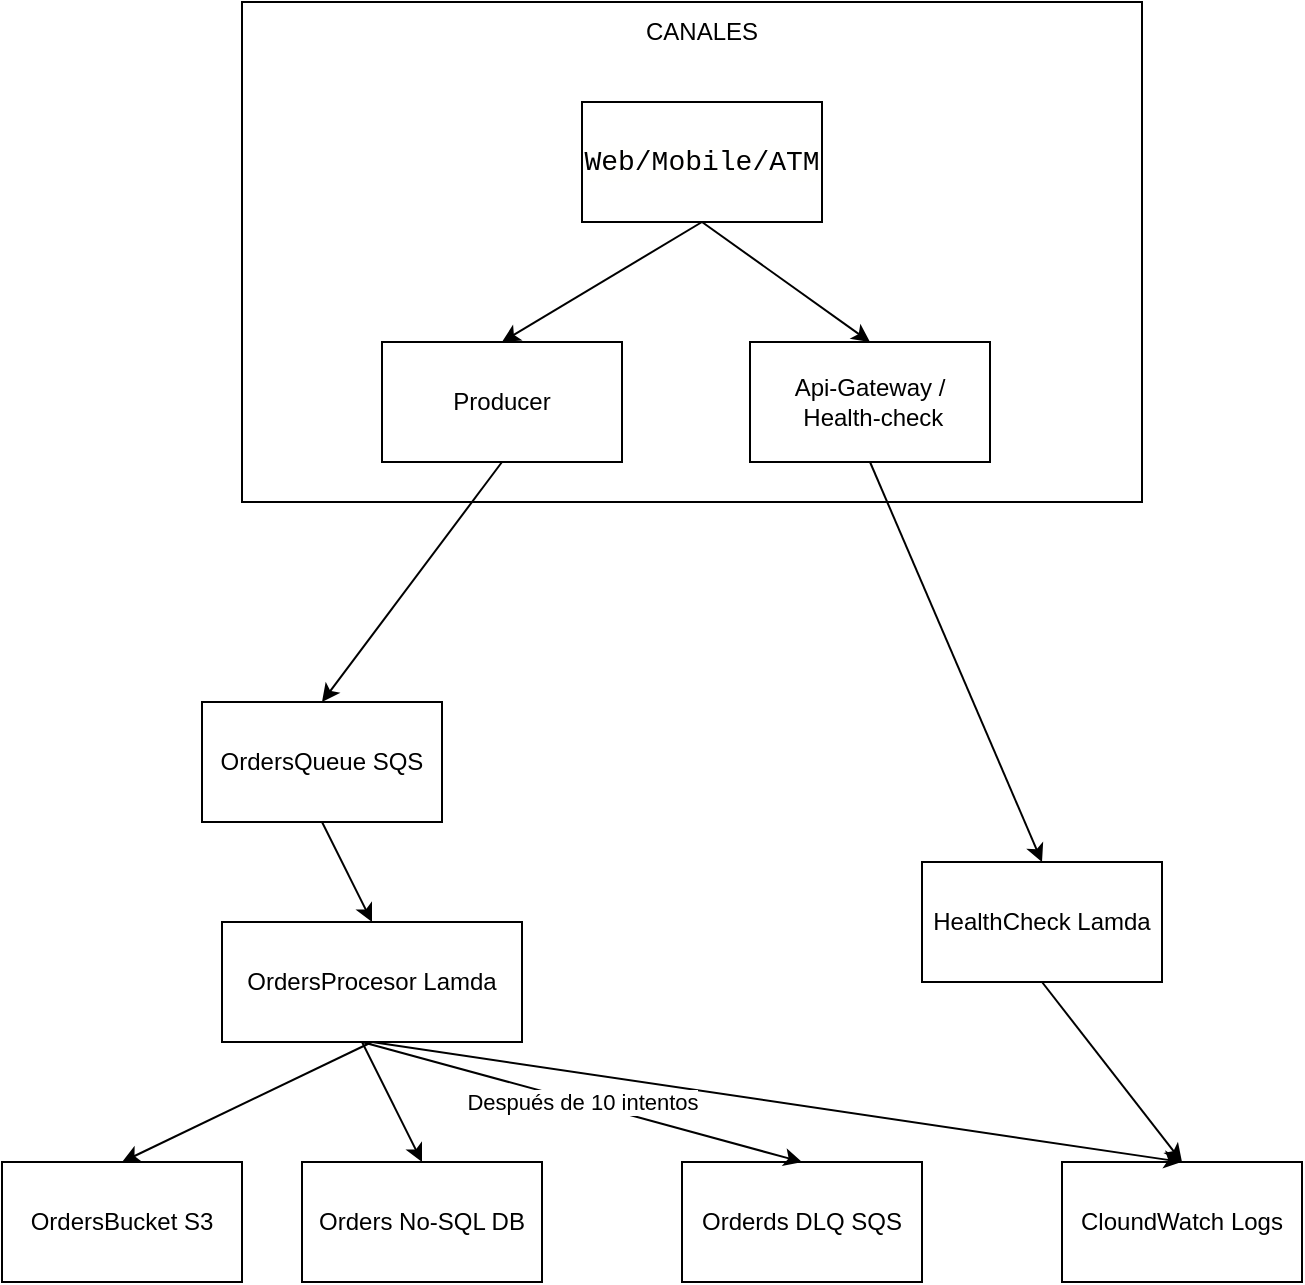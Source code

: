 <mxfile version="28.1.0">
  <diagram name="Página-1" id="hNT-VW2UYWQvFBKVYySl">
    <mxGraphModel grid="1" page="1" gridSize="10" guides="1" tooltips="1" connect="1" arrows="1" fold="1" pageScale="1" pageWidth="827" pageHeight="1169" math="0" shadow="0">
      <root>
        <mxCell id="0" />
        <mxCell id="1" parent="0" />
        <mxCell id="-myGadTQppm0_cK57ldx-3" value="" style="rounded=0;whiteSpace=wrap;html=1;" vertex="1" parent="1">
          <mxGeometry x="160" y="40" width="450" height="250" as="geometry" />
        </mxCell>
        <mxCell id="-myGadTQppm0_cK57ldx-6" value="&lt;div&gt;CANALES&lt;/div&gt;" style="text;html=1;align=center;verticalAlign=middle;whiteSpace=wrap;rounded=0;" vertex="1" parent="1">
          <mxGeometry x="330" y="40" width="120" height="30" as="geometry" />
        </mxCell>
        <mxCell id="-myGadTQppm0_cK57ldx-7" value="&lt;div style=&quot;color: rgb(0, 0, 0); background-color: rgb(255, 255, 254); font-family: Consolas, &amp;quot;Courier New&amp;quot;, monospace; font-weight: normal; font-size: 14px; line-height: 19px; white-space: pre;&quot;&gt;&lt;div&gt;Web/Mobile/ATM&lt;/div&gt;&lt;/div&gt;" style="rounded=0;whiteSpace=wrap;html=1;" vertex="1" parent="1">
          <mxGeometry x="330" y="90" width="120" height="60" as="geometry" />
        </mxCell>
        <mxCell id="-myGadTQppm0_cK57ldx-8" value="Producer" style="rounded=0;whiteSpace=wrap;html=1;" vertex="1" parent="1">
          <mxGeometry x="230" y="210" width="120" height="60" as="geometry" />
        </mxCell>
        <mxCell id="-myGadTQppm0_cK57ldx-9" value="Api-Gateway /&lt;br&gt;&amp;nbsp;Health-check" style="rounded=0;whiteSpace=wrap;html=1;" vertex="1" parent="1">
          <mxGeometry x="414" y="210" width="120" height="60" as="geometry" />
        </mxCell>
        <mxCell id="-myGadTQppm0_cK57ldx-12" value="" style="endArrow=classic;html=1;rounded=0;exitX=0.5;exitY=1;exitDx=0;exitDy=0;entryX=0.5;entryY=0;entryDx=0;entryDy=0;" edge="1" parent="1" source="-myGadTQppm0_cK57ldx-7" target="-myGadTQppm0_cK57ldx-8">
          <mxGeometry width="50" height="50" relative="1" as="geometry">
            <mxPoint x="300" y="200" as="sourcePoint" />
            <mxPoint x="350" y="150" as="targetPoint" />
          </mxGeometry>
        </mxCell>
        <mxCell id="-myGadTQppm0_cK57ldx-13" value="" style="endArrow=classic;html=1;rounded=0;exitX=0.5;exitY=1;exitDx=0;exitDy=0;entryX=0.5;entryY=0;entryDx=0;entryDy=0;" edge="1" parent="1" source="-myGadTQppm0_cK57ldx-7" target="-myGadTQppm0_cK57ldx-9">
          <mxGeometry width="50" height="50" relative="1" as="geometry">
            <mxPoint x="484" y="150" as="sourcePoint" />
            <mxPoint x="534" y="100" as="targetPoint" />
          </mxGeometry>
        </mxCell>
        <mxCell id="-myGadTQppm0_cK57ldx-14" value="OrdersQueue SQS" style="rounded=0;whiteSpace=wrap;html=1;" vertex="1" parent="1">
          <mxGeometry x="140" y="390" width="120" height="60" as="geometry" />
        </mxCell>
        <mxCell id="-myGadTQppm0_cK57ldx-15" value="OrdersProcesor Lamda" style="rounded=0;whiteSpace=wrap;html=1;" vertex="1" parent="1">
          <mxGeometry x="150" y="500" width="150" height="60" as="geometry" />
        </mxCell>
        <mxCell id="-myGadTQppm0_cK57ldx-16" value="OrdersBucket S3" style="rounded=0;whiteSpace=wrap;html=1;" vertex="1" parent="1">
          <mxGeometry x="40" y="620" width="120" height="60" as="geometry" />
        </mxCell>
        <mxCell id="-myGadTQppm0_cK57ldx-17" value="Orders No-SQL DB" style="rounded=0;whiteSpace=wrap;html=1;" vertex="1" parent="1">
          <mxGeometry x="190" y="620" width="120" height="60" as="geometry" />
        </mxCell>
        <mxCell id="-myGadTQppm0_cK57ldx-18" value="CloundWatch Logs" style="rounded=0;whiteSpace=wrap;html=1;" vertex="1" parent="1">
          <mxGeometry x="570" y="620" width="120" height="60" as="geometry" />
        </mxCell>
        <mxCell id="-myGadTQppm0_cK57ldx-19" value="HealthCheck Lamda" style="rounded=0;whiteSpace=wrap;html=1;" vertex="1" parent="1">
          <mxGeometry x="500" y="470" width="120" height="60" as="geometry" />
        </mxCell>
        <mxCell id="-myGadTQppm0_cK57ldx-21" value="Orderds DLQ SQS" style="rounded=0;whiteSpace=wrap;html=1;" vertex="1" parent="1">
          <mxGeometry x="380" y="620" width="120" height="60" as="geometry" />
        </mxCell>
        <mxCell id="-myGadTQppm0_cK57ldx-22" value="" style="endArrow=classic;html=1;rounded=0;exitX=0.5;exitY=1;exitDx=0;exitDy=0;entryX=0.5;entryY=0;entryDx=0;entryDy=0;" edge="1" parent="1" source="-myGadTQppm0_cK57ldx-8" target="-myGadTQppm0_cK57ldx-14">
          <mxGeometry width="50" height="50" relative="1" as="geometry">
            <mxPoint x="390" y="370" as="sourcePoint" />
            <mxPoint x="350" y="410" as="targetPoint" />
          </mxGeometry>
        </mxCell>
        <mxCell id="-myGadTQppm0_cK57ldx-23" value="" style="endArrow=classic;html=1;rounded=0;exitX=0.5;exitY=1;exitDx=0;exitDy=0;entryX=0.5;entryY=0;entryDx=0;entryDy=0;" edge="1" parent="1" source="-myGadTQppm0_cK57ldx-9" target="-myGadTQppm0_cK57ldx-19">
          <mxGeometry width="50" height="50" relative="1" as="geometry">
            <mxPoint x="390" y="370" as="sourcePoint" />
            <mxPoint x="470" y="470" as="targetPoint" />
          </mxGeometry>
        </mxCell>
        <mxCell id="-myGadTQppm0_cK57ldx-24" value="" style="endArrow=classic;html=1;rounded=0;exitX=0.5;exitY=1;exitDx=0;exitDy=0;entryX=0.5;entryY=0;entryDx=0;entryDy=0;" edge="1" parent="1" source="-myGadTQppm0_cK57ldx-14" target="-myGadTQppm0_cK57ldx-15">
          <mxGeometry width="50" height="50" relative="1" as="geometry">
            <mxPoint x="390" y="370" as="sourcePoint" />
            <mxPoint x="360" y="460" as="targetPoint" />
          </mxGeometry>
        </mxCell>
        <mxCell id="-myGadTQppm0_cK57ldx-25" value="" style="endArrow=classic;html=1;rounded=0;entryX=0.5;entryY=0;entryDx=0;entryDy=0;exitX=0.5;exitY=1;exitDx=0;exitDy=0;" edge="1" parent="1" source="-myGadTQppm0_cK57ldx-15" target="-myGadTQppm0_cK57ldx-16">
          <mxGeometry width="50" height="50" relative="1" as="geometry">
            <mxPoint x="30" y="570" as="sourcePoint" />
            <mxPoint x="80" y="520" as="targetPoint" />
          </mxGeometry>
        </mxCell>
        <mxCell id="-myGadTQppm0_cK57ldx-26" value="" style="endArrow=classic;html=1;rounded=0;entryX=0.5;entryY=0;entryDx=0;entryDy=0;" edge="1" parent="1" target="-myGadTQppm0_cK57ldx-17">
          <mxGeometry width="50" height="50" relative="1" as="geometry">
            <mxPoint x="220" y="560" as="sourcePoint" />
            <mxPoint x="-10" y="470" as="targetPoint" />
          </mxGeometry>
        </mxCell>
        <mxCell id="-myGadTQppm0_cK57ldx-27" value="" style="endArrow=classic;html=1;rounded=0;exitX=0.5;exitY=1;exitDx=0;exitDy=0;entryX=0.5;entryY=0;entryDx=0;entryDy=0;" edge="1" parent="1" source="-myGadTQppm0_cK57ldx-15" target="-myGadTQppm0_cK57ldx-18">
          <mxGeometry width="50" height="50" relative="1" as="geometry">
            <mxPoint x="390" y="370" as="sourcePoint" />
            <mxPoint x="440" y="320" as="targetPoint" />
          </mxGeometry>
        </mxCell>
        <mxCell id="-myGadTQppm0_cK57ldx-28" value="" style="endArrow=classic;html=1;rounded=0;entryX=0.5;entryY=0;entryDx=0;entryDy=0;" edge="1" parent="1" target="-myGadTQppm0_cK57ldx-21">
          <mxGeometry relative="1" as="geometry">
            <mxPoint x="220" y="560" as="sourcePoint" />
            <mxPoint x="490" y="350" as="targetPoint" />
          </mxGeometry>
        </mxCell>
        <mxCell id="-myGadTQppm0_cK57ldx-29" value="&lt;div&gt;Después de 10 intentos&lt;/div&gt;" style="edgeLabel;resizable=0;html=1;;align=center;verticalAlign=middle;" connectable="0" vertex="1" parent="-myGadTQppm0_cK57ldx-28">
          <mxGeometry relative="1" as="geometry" />
        </mxCell>
        <mxCell id="-myGadTQppm0_cK57ldx-33" value="" style="endArrow=classic;html=1;rounded=0;exitX=0.5;exitY=1;exitDx=0;exitDy=0;entryX=0.5;entryY=0;entryDx=0;entryDy=0;" edge="1" parent="1" source="-myGadTQppm0_cK57ldx-19" target="-myGadTQppm0_cK57ldx-18">
          <mxGeometry width="50" height="50" relative="1" as="geometry">
            <mxPoint x="400" y="570" as="sourcePoint" />
            <mxPoint x="450" y="520" as="targetPoint" />
          </mxGeometry>
        </mxCell>
      </root>
    </mxGraphModel>
  </diagram>
</mxfile>
